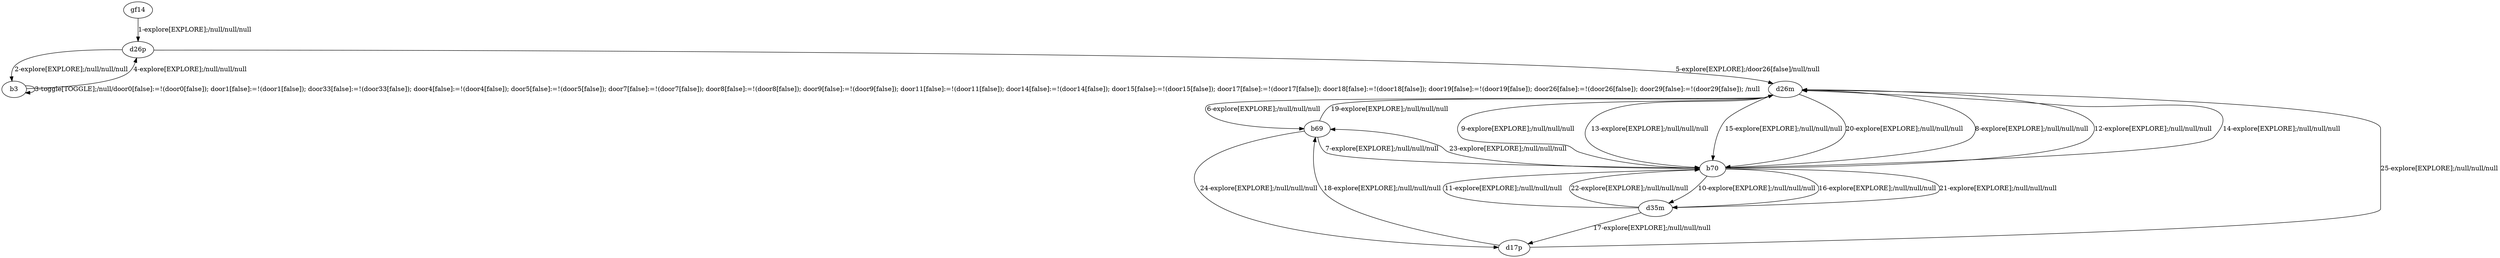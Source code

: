 # Total number of goals covered by this test: 1
# b70 --> b69

digraph g {
"gf14" -> "d26p" [label = "1-explore[EXPLORE];/null/null/null"];
"d26p" -> "b3" [label = "2-explore[EXPLORE];/null/null/null"];
"b3" -> "b3" [label = "3-toggle[TOGGLE];/null/door0[false]:=!(door0[false]); door1[false]:=!(door1[false]); door33[false]:=!(door33[false]); door4[false]:=!(door4[false]); door5[false]:=!(door5[false]); door7[false]:=!(door7[false]); door8[false]:=!(door8[false]); door9[false]:=!(door9[false]); door11[false]:=!(door11[false]); door14[false]:=!(door14[false]); door15[false]:=!(door15[false]); door17[false]:=!(door17[false]); door18[false]:=!(door18[false]); door19[false]:=!(door19[false]); door26[false]:=!(door26[false]); door29[false]:=!(door29[false]); /null"];
"b3" -> "d26p" [label = "4-explore[EXPLORE];/null/null/null"];
"d26p" -> "d26m" [label = "5-explore[EXPLORE];/door26[false]/null/null"];
"d26m" -> "b69" [label = "6-explore[EXPLORE];/null/null/null"];
"b69" -> "b70" [label = "7-explore[EXPLORE];/null/null/null"];
"b70" -> "d26m" [label = "8-explore[EXPLORE];/null/null/null"];
"d26m" -> "b70" [label = "9-explore[EXPLORE];/null/null/null"];
"b70" -> "d35m" [label = "10-explore[EXPLORE];/null/null/null"];
"d35m" -> "b70" [label = "11-explore[EXPLORE];/null/null/null"];
"b70" -> "d26m" [label = "12-explore[EXPLORE];/null/null/null"];
"d26m" -> "b70" [label = "13-explore[EXPLORE];/null/null/null"];
"b70" -> "d26m" [label = "14-explore[EXPLORE];/null/null/null"];
"d26m" -> "b70" [label = "15-explore[EXPLORE];/null/null/null"];
"b70" -> "d35m" [label = "16-explore[EXPLORE];/null/null/null"];
"d35m" -> "d17p" [label = "17-explore[EXPLORE];/null/null/null"];
"d17p" -> "b69" [label = "18-explore[EXPLORE];/null/null/null"];
"b69" -> "d26m" [label = "19-explore[EXPLORE];/null/null/null"];
"d26m" -> "b70" [label = "20-explore[EXPLORE];/null/null/null"];
"b70" -> "d35m" [label = "21-explore[EXPLORE];/null/null/null"];
"d35m" -> "b70" [label = "22-explore[EXPLORE];/null/null/null"];
"b70" -> "b69" [label = "23-explore[EXPLORE];/null/null/null"];
"b69" -> "d17p" [label = "24-explore[EXPLORE];/null/null/null"];
"d17p" -> "d26m" [label = "25-explore[EXPLORE];/null/null/null"];
}